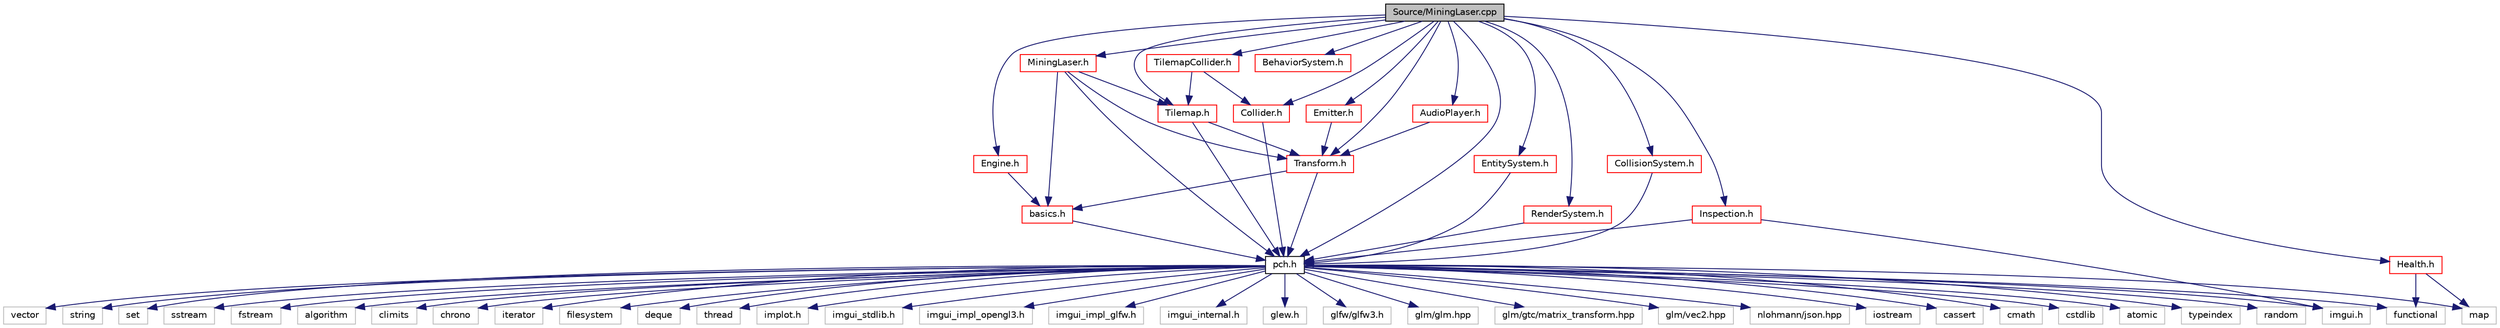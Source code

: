 digraph "Source/MiningLaser.cpp"
{
 // LATEX_PDF_SIZE
  edge [fontname="Helvetica",fontsize="10",labelfontname="Helvetica",labelfontsize="10"];
  node [fontname="Helvetica",fontsize="10",shape=record];
  Node1 [label="Source/MiningLaser.cpp",height=0.2,width=0.4,color="black", fillcolor="grey75", style="filled", fontcolor="black",tooltip="Digging laser controllable by an entity."];
  Node1 -> Node2 [color="midnightblue",fontsize="10",style="solid"];
  Node2 [label="pch.h",height=0.2,width=0.4,color="black", fillcolor="white", style="filled",URL="$pch_8h.html",tooltip="This is a precompiled header file."];
  Node2 -> Node3 [color="midnightblue",fontsize="10",style="solid"];
  Node3 [label="functional",height=0.2,width=0.4,color="grey75", fillcolor="white", style="filled",tooltip=" "];
  Node2 -> Node4 [color="midnightblue",fontsize="10",style="solid"];
  Node4 [label="iostream",height=0.2,width=0.4,color="grey75", fillcolor="white", style="filled",tooltip=" "];
  Node2 -> Node5 [color="midnightblue",fontsize="10",style="solid"];
  Node5 [label="cassert",height=0.2,width=0.4,color="grey75", fillcolor="white", style="filled",tooltip=" "];
  Node2 -> Node6 [color="midnightblue",fontsize="10",style="solid"];
  Node6 [label="cmath",height=0.2,width=0.4,color="grey75", fillcolor="white", style="filled",tooltip=" "];
  Node2 -> Node7 [color="midnightblue",fontsize="10",style="solid"];
  Node7 [label="cstdlib",height=0.2,width=0.4,color="grey75", fillcolor="white", style="filled",tooltip=" "];
  Node2 -> Node8 [color="midnightblue",fontsize="10",style="solid"];
  Node8 [label="atomic",height=0.2,width=0.4,color="grey75", fillcolor="white", style="filled",tooltip=" "];
  Node2 -> Node9 [color="midnightblue",fontsize="10",style="solid"];
  Node9 [label="typeindex",height=0.2,width=0.4,color="grey75", fillcolor="white", style="filled",tooltip=" "];
  Node2 -> Node10 [color="midnightblue",fontsize="10",style="solid"];
  Node10 [label="random",height=0.2,width=0.4,color="grey75", fillcolor="white", style="filled",tooltip=" "];
  Node2 -> Node11 [color="midnightblue",fontsize="10",style="solid"];
  Node11 [label="vector",height=0.2,width=0.4,color="grey75", fillcolor="white", style="filled",tooltip=" "];
  Node2 -> Node12 [color="midnightblue",fontsize="10",style="solid"];
  Node12 [label="string",height=0.2,width=0.4,color="grey75", fillcolor="white", style="filled",tooltip=" "];
  Node2 -> Node13 [color="midnightblue",fontsize="10",style="solid"];
  Node13 [label="map",height=0.2,width=0.4,color="grey75", fillcolor="white", style="filled",tooltip=" "];
  Node2 -> Node14 [color="midnightblue",fontsize="10",style="solid"];
  Node14 [label="set",height=0.2,width=0.4,color="grey75", fillcolor="white", style="filled",tooltip=" "];
  Node2 -> Node15 [color="midnightblue",fontsize="10",style="solid"];
  Node15 [label="sstream",height=0.2,width=0.4,color="grey75", fillcolor="white", style="filled",tooltip=" "];
  Node2 -> Node16 [color="midnightblue",fontsize="10",style="solid"];
  Node16 [label="fstream",height=0.2,width=0.4,color="grey75", fillcolor="white", style="filled",tooltip=" "];
  Node2 -> Node17 [color="midnightblue",fontsize="10",style="solid"];
  Node17 [label="algorithm",height=0.2,width=0.4,color="grey75", fillcolor="white", style="filled",tooltip=" "];
  Node2 -> Node18 [color="midnightblue",fontsize="10",style="solid"];
  Node18 [label="climits",height=0.2,width=0.4,color="grey75", fillcolor="white", style="filled",tooltip=" "];
  Node2 -> Node19 [color="midnightblue",fontsize="10",style="solid"];
  Node19 [label="chrono",height=0.2,width=0.4,color="grey75", fillcolor="white", style="filled",tooltip=" "];
  Node2 -> Node20 [color="midnightblue",fontsize="10",style="solid"];
  Node20 [label="iterator",height=0.2,width=0.4,color="grey75", fillcolor="white", style="filled",tooltip=" "];
  Node2 -> Node21 [color="midnightblue",fontsize="10",style="solid"];
  Node21 [label="filesystem",height=0.2,width=0.4,color="grey75", fillcolor="white", style="filled",tooltip=" "];
  Node2 -> Node22 [color="midnightblue",fontsize="10",style="solid"];
  Node22 [label="deque",height=0.2,width=0.4,color="grey75", fillcolor="white", style="filled",tooltip=" "];
  Node2 -> Node23 [color="midnightblue",fontsize="10",style="solid"];
  Node23 [label="thread",height=0.2,width=0.4,color="grey75", fillcolor="white", style="filled",tooltip=" "];
  Node2 -> Node24 [color="midnightblue",fontsize="10",style="solid"];
  Node24 [label="imgui.h",height=0.2,width=0.4,color="grey75", fillcolor="white", style="filled",tooltip=" "];
  Node2 -> Node25 [color="midnightblue",fontsize="10",style="solid"];
  Node25 [label="implot.h",height=0.2,width=0.4,color="grey75", fillcolor="white", style="filled",tooltip=" "];
  Node2 -> Node26 [color="midnightblue",fontsize="10",style="solid"];
  Node26 [label="imgui_stdlib.h",height=0.2,width=0.4,color="grey75", fillcolor="white", style="filled",tooltip=" "];
  Node2 -> Node27 [color="midnightblue",fontsize="10",style="solid"];
  Node27 [label="imgui_impl_opengl3.h",height=0.2,width=0.4,color="grey75", fillcolor="white", style="filled",tooltip=" "];
  Node2 -> Node28 [color="midnightblue",fontsize="10",style="solid"];
  Node28 [label="imgui_impl_glfw.h",height=0.2,width=0.4,color="grey75", fillcolor="white", style="filled",tooltip=" "];
  Node2 -> Node29 [color="midnightblue",fontsize="10",style="solid"];
  Node29 [label="imgui_internal.h",height=0.2,width=0.4,color="grey75", fillcolor="white", style="filled",tooltip=" "];
  Node2 -> Node30 [color="midnightblue",fontsize="10",style="solid"];
  Node30 [label="glew.h",height=0.2,width=0.4,color="grey75", fillcolor="white", style="filled",tooltip=" "];
  Node2 -> Node31 [color="midnightblue",fontsize="10",style="solid"];
  Node31 [label="glfw/glfw3.h",height=0.2,width=0.4,color="grey75", fillcolor="white", style="filled",tooltip=" "];
  Node2 -> Node32 [color="midnightblue",fontsize="10",style="solid"];
  Node32 [label="glm/glm.hpp",height=0.2,width=0.4,color="grey75", fillcolor="white", style="filled",tooltip=" "];
  Node2 -> Node33 [color="midnightblue",fontsize="10",style="solid"];
  Node33 [label="glm/gtc/matrix_transform.hpp",height=0.2,width=0.4,color="grey75", fillcolor="white", style="filled",tooltip=" "];
  Node2 -> Node34 [color="midnightblue",fontsize="10",style="solid"];
  Node34 [label="glm/vec2.hpp",height=0.2,width=0.4,color="grey75", fillcolor="white", style="filled",tooltip=" "];
  Node2 -> Node35 [color="midnightblue",fontsize="10",style="solid"];
  Node35 [label="nlohmann/json.hpp",height=0.2,width=0.4,color="grey75", fillcolor="white", style="filled",tooltip=" "];
  Node1 -> Node36 [color="midnightblue",fontsize="10",style="solid"];
  Node36 [label="MiningLaser.h",height=0.2,width=0.4,color="red", fillcolor="white", style="filled",URL="$MiningLaser_8h.html",tooltip="Digging laser controllable by an entity."];
  Node36 -> Node2 [color="midnightblue",fontsize="10",style="solid"];
  Node36 -> Node37 [color="midnightblue",fontsize="10",style="solid"];
  Node37 [label="basics.h",height=0.2,width=0.4,color="red", fillcolor="white", style="filled",URL="$basics_8h_source.html",tooltip=" "];
  Node37 -> Node2 [color="midnightblue",fontsize="10",style="solid"];
  Node36 -> Node48 [color="midnightblue",fontsize="10",style="solid"];
  Node48 [label="Transform.h",height=0.2,width=0.4,color="red", fillcolor="white", style="filled",URL="$Transform_8h.html",tooltip="Transform."];
  Node48 -> Node2 [color="midnightblue",fontsize="10",style="solid"];
  Node48 -> Node37 [color="midnightblue",fontsize="10",style="solid"];
  Node36 -> Node49 [color="midnightblue",fontsize="10",style="solid"];
  Node49 [label="Tilemap.h",height=0.2,width=0.4,color="red", fillcolor="white", style="filled",URL="$Tilemap_8h.html",tooltip="Tilemap component - loads and manages a tilemap array."];
  Node49 -> Node2 [color="midnightblue",fontsize="10",style="solid"];
  Node49 -> Node48 [color="midnightblue",fontsize="10",style="solid"];
  Node1 -> Node52 [color="midnightblue",fontsize="10",style="solid"];
  Node52 [label="BehaviorSystem.h",height=0.2,width=0.4,color="red", fillcolor="white", style="filled",URL="$BehaviorSystem_8h.html",tooltip="System that keeps track of and updates a specific kind of Behavior."];
  Node1 -> Node48 [color="midnightblue",fontsize="10",style="solid"];
  Node1 -> Node61 [color="midnightblue",fontsize="10",style="solid"];
  Node61 [label="AudioPlayer.h",height=0.2,width=0.4,color="red", fillcolor="white", style="filled",URL="$AudioPlayer_8h.html",tooltip="Component that plays audio."];
  Node61 -> Node48 [color="midnightblue",fontsize="10",style="solid"];
  Node1 -> Node67 [color="midnightblue",fontsize="10",style="solid"];
  Node67 [label="Health.h",height=0.2,width=0.4,color="red", fillcolor="white", style="filled",URL="$Health_8h_source.html",tooltip=" "];
  Node67 -> Node3 [color="midnightblue",fontsize="10",style="solid"];
  Node67 -> Node13 [color="midnightblue",fontsize="10",style="solid"];
  Node1 -> Node69 [color="midnightblue",fontsize="10",style="solid"];
  Node69 [label="Emitter.h",height=0.2,width=0.4,color="red", fillcolor="white", style="filled",URL="$Emitter_8h.html",tooltip="Controls timing of particle emissions, and their init data."];
  Node69 -> Node48 [color="midnightblue",fontsize="10",style="solid"];
  Node1 -> Node49 [color="midnightblue",fontsize="10",style="solid"];
  Node1 -> Node71 [color="midnightblue",fontsize="10",style="solid"];
  Node71 [label="Collider.h",height=0.2,width=0.4,color="red", fillcolor="white", style="filled",URL="$Collider_8h.html",tooltip="Base component for detecting collisions."];
  Node71 -> Node2 [color="midnightblue",fontsize="10",style="solid"];
  Node1 -> Node72 [color="midnightblue",fontsize="10",style="solid"];
  Node72 [label="TilemapCollider.h",height=0.2,width=0.4,color="red", fillcolor="white", style="filled",URL="$TilemapCollider_8h.html",tooltip="tilemap collider"];
  Node72 -> Node71 [color="midnightblue",fontsize="10",style="solid"];
  Node72 -> Node49 [color="midnightblue",fontsize="10",style="solid"];
  Node1 -> Node73 [color="midnightblue",fontsize="10",style="solid"];
  Node73 [label="EntitySystem.h",height=0.2,width=0.4,color="red", fillcolor="white", style="filled",URL="$EntitySystem_8h.html",tooltip="System that manages the storing and handling of Entities."];
  Node73 -> Node2 [color="midnightblue",fontsize="10",style="solid"];
  Node1 -> Node74 [color="midnightblue",fontsize="10",style="solid"];
  Node74 [label="Engine.h",height=0.2,width=0.4,color="red", fillcolor="white", style="filled",URL="$Engine_8h.html",tooltip="Engine class."];
  Node74 -> Node37 [color="midnightblue",fontsize="10",style="solid"];
  Node1 -> Node75 [color="midnightblue",fontsize="10",style="solid"];
  Node75 [label="RenderSystem.h",height=0.2,width=0.4,color="red", fillcolor="white", style="filled",URL="$RenderSystem_8h.html",tooltip="System responsible for drawing sprites and basic shapes."];
  Node75 -> Node2 [color="midnightblue",fontsize="10",style="solid"];
  Node1 -> Node77 [color="midnightblue",fontsize="10",style="solid"];
  Node77 [label="CollisionSystem.h",height=0.2,width=0.4,color="red", fillcolor="white", style="filled",URL="$CollisionSystem_8h.html",tooltip="The CollisionSystem is responsible for checking for collisions between Different Colliders."];
  Node77 -> Node2 [color="midnightblue",fontsize="10",style="solid"];
  Node1 -> Node55 [color="midnightblue",fontsize="10",style="solid"];
  Node55 [label="Inspection.h",height=0.2,width=0.4,color="red", fillcolor="white", style="filled",URL="$Inspection_8h.html",tooltip="Helper methods for inspecting things."];
  Node55 -> Node2 [color="midnightblue",fontsize="10",style="solid"];
  Node55 -> Node24 [color="midnightblue",fontsize="10",style="solid"];
}
